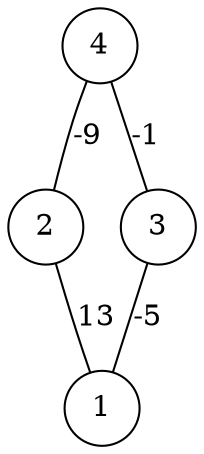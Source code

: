 graph { 
	 fontname="Helvetica,Arial,sans-serif" 
	 node [shape = circle]; 
	 4 -- 2 [label = "-9"];
	 4 -- 3 [label = "-1"];
	 3 -- 1 [label = "-5"];
	 2 -- 1 [label = "13"];
	 1;
	 2;
	 3;
	 4;
}
